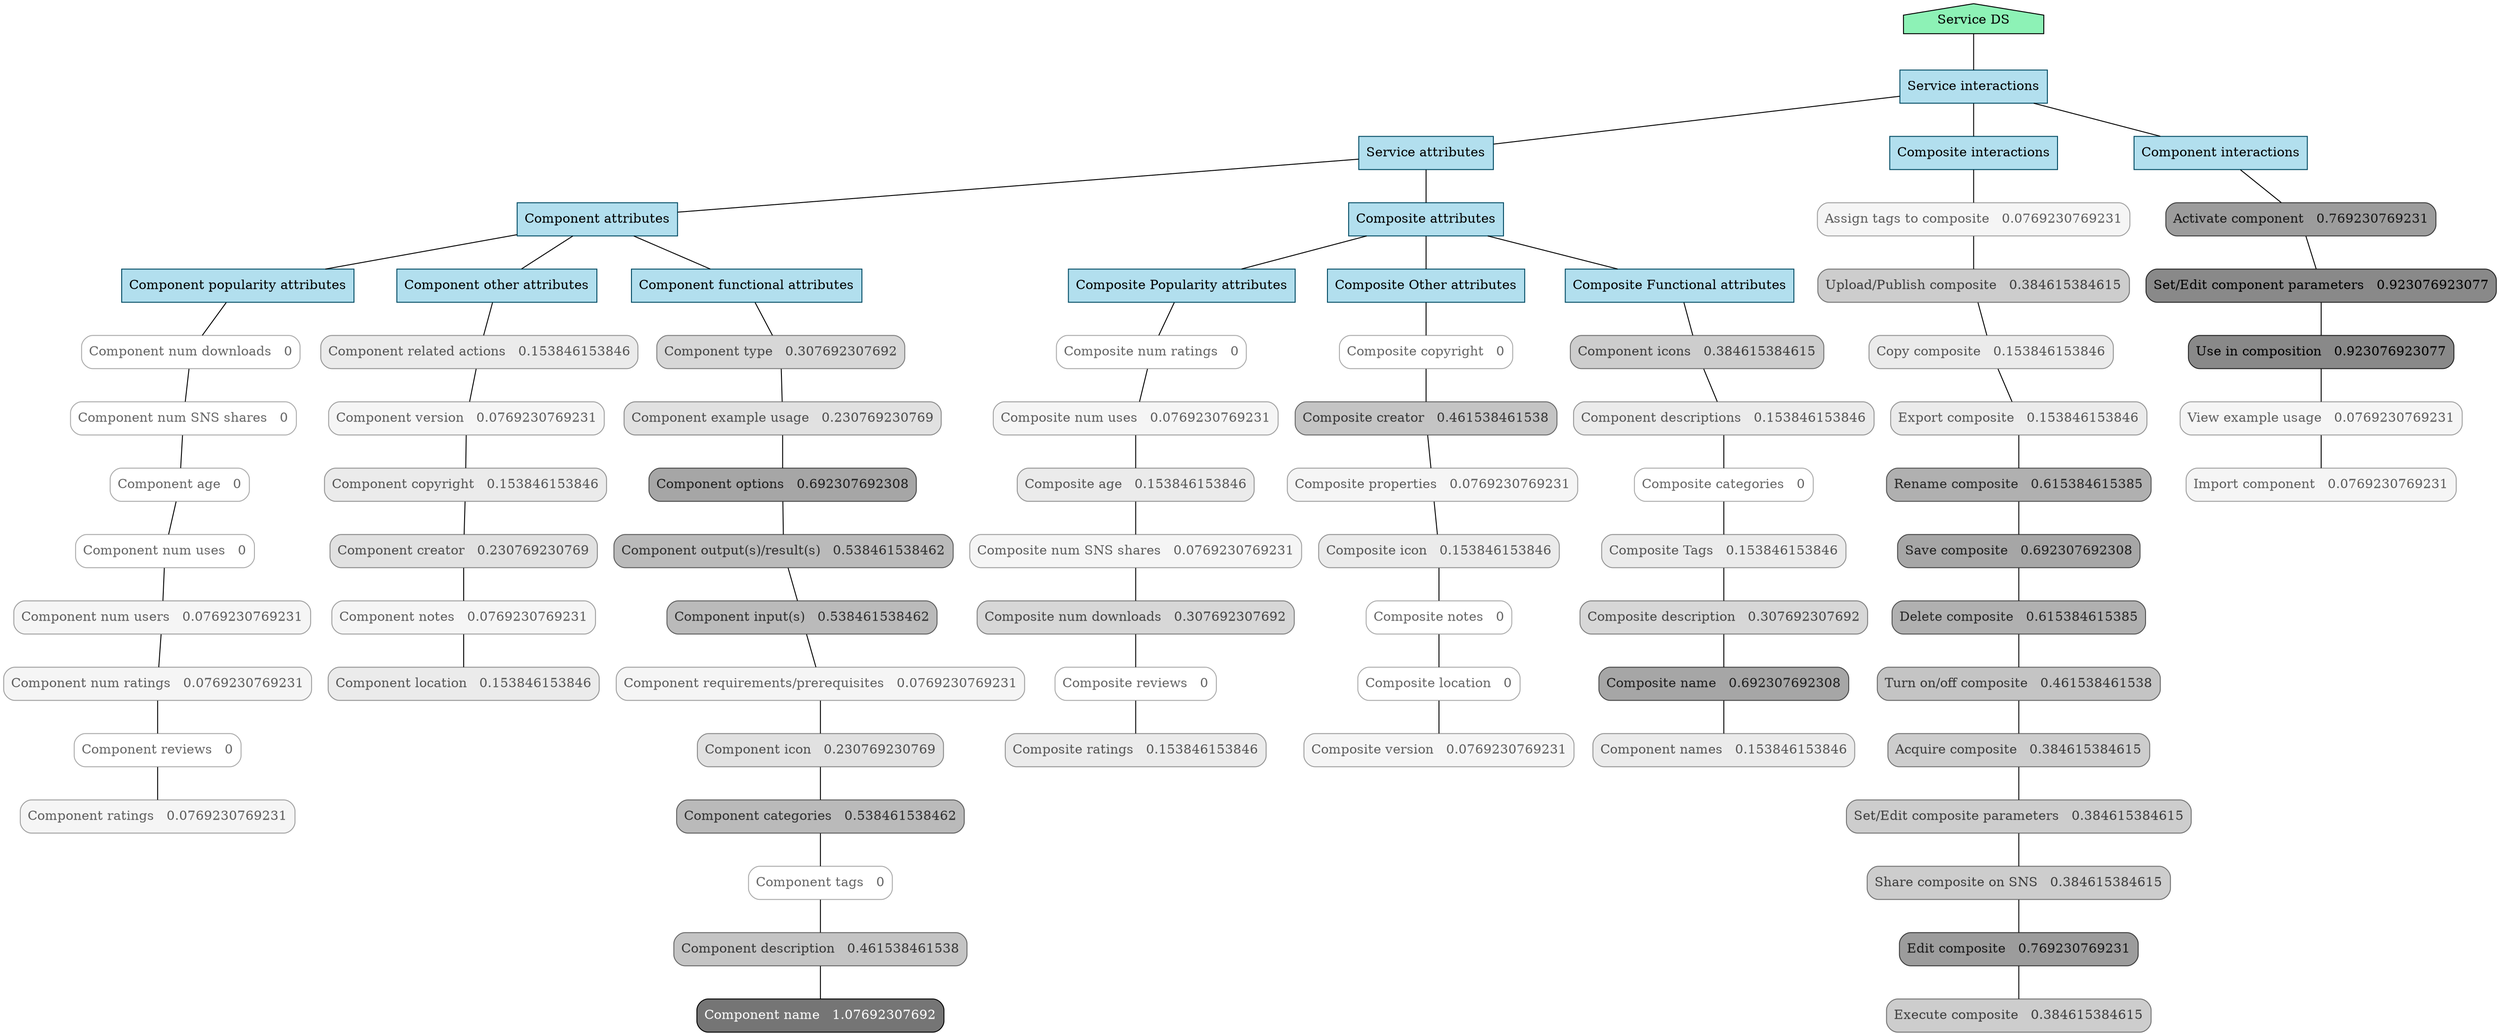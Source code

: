 digraph output {node [color="047b35",fillcolor="#8df2b6",style=filled, shape=house];
"Service DS"

node[shape=box,color="#004a63",fillcolor=lightblue2,style=filled];
"Service interactions","Component attributes","Service attributes","Composite attributes","Composite Popularity attributes","Composite Other attributes","Composite Functional attributes","Composite interactions","Component interactions","Component popularity attributes","Component other attributes","Component functional attributes"

node [color="#444444", style="rounded,filled", shape=rect, fontcolor="000000", fillcolor="#DDDDDD"];




"Service DS"->"Service interactions" [arrowhead=none]
"Service attributes"->"Component attributes" [arrowhead=none]
"Service attributes"->"Composite attributes" [arrowhead=none]
"Composite attributes"->"Composite Popularity attributes" [arrowhead=none]
"Composite attributes"->"Composite Other attributes" [arrowhead=none]
"Composite attributes"->"Composite Functional attributes" [arrowhead=none]
"Service interactions"->"Service attributes" [arrowhead=none]
"Service interactions"->"Composite interactions" [arrowhead=none]
"Service interactions"->"Component interactions" [arrowhead=none]
"Component attributes"->"Component popularity attributes" [arrowhead=none]
"Component attributes"->"Component other attributes" [arrowhead=none]
"Component attributes"->"Component functional attributes" [arrowhead=none]node [color="#7e7e7e", style="rounded,filled", shape=rect, fontcolor="#464646", fillcolor="#d7d7d7"]
"Component functional attributes"->"Component type   0.307692307692" [arrowhead=none]node [color="#898989", style="rounded,filled", shape=rect, fontcolor="#4e4e4e", fillcolor="#e1e1e1"]
"Component type   0.307692307692"->"Component example usage   0.230769230769" [arrowhead=none]node [color="#464646", style="rounded,filled", shape=rect, fontcolor="#1f1f1f", fillcolor="#a6a6a6"]
"Component example usage   0.230769230769"->"Component options   0.692307692308" [arrowhead=none]node [color="#5c5c5c", style="rounded,filled", shape=rect, fontcolor="#2f2f2f", fillcolor="#bababa"]
"Component options   0.692307692308"->"Component output(s)/result(s)   0.538461538462" [arrowhead=none]node [color="#5c5c5c", style="rounded,filled", shape=rect, fontcolor="#2f2f2f", fillcolor="#bababa"]
"Component output(s)/result(s)   0.538461538462"->"Component input(s)   0.538461538462" [arrowhead=none]node [color="#9f9f9f", style="rounded,filled", shape=rect, fontcolor="#5e5e5e", fillcolor="#f5f5f5"]
"Component input(s)   0.538461538462"->"Component requirements/prerequisites   0.0769230769231" [arrowhead=none]node [color="#898989", style="rounded,filled", shape=rect, fontcolor="#4e4e4e", fillcolor="#e1e1e1"]
"Component requirements/prerequisites   0.0769230769231"->"Component icon   0.230769230769" [arrowhead=none]node [color="#5c5c5c", style="rounded,filled", shape=rect, fontcolor="#2f2f2f", fillcolor="#bababa"]
"Component icon   0.230769230769"->"Component categories   0.538461538462" [arrowhead=none]node [color="#aaaaaa", style="rounded,filled", shape=rect, fontcolor="#666666", fillcolor="#ffffff"]
"Component categories   0.538461538462"->"Component tags   0" [arrowhead=none]node [color="#676767", style="rounded,filled", shape=rect, fontcolor="#363636", fillcolor="#c4c4c4"]
"Component tags   0"->"Component description   0.461538461538" [arrowhead=none]node [color="#eee", style="rounded,filled", shape=rect, fontcolor="#fffffff9fffffff9fffffff9", fillcolor="#757575"]
"Component description   0.461538461538"->"Component name   1.07692307692" [arrowhead=none] [arrowhead=none]node [color="#aaaaaa", style="rounded,filled", shape=rect, fontcolor="#666666", fillcolor="#ffffff"]
"Composite Popularity attributes"->"Composite num ratings   0" [arrowhead=none]node [color="#9f9f9f", style="rounded,filled", shape=rect, fontcolor="#5e5e5e", fillcolor="#f5f5f5"]
"Composite num ratings   0"->"Composite num uses   0.0769230769231" [arrowhead=none]node [color="#949494", style="rounded,filled", shape=rect, fontcolor="#565656", fillcolor="#ebebeb"]
"Composite num uses   0.0769230769231"->"Composite age   0.153846153846" [arrowhead=none]node [color="#9f9f9f", style="rounded,filled", shape=rect, fontcolor="#5e5e5e", fillcolor="#f5f5f5"]
"Composite age   0.153846153846"->"Composite num SNS shares   0.0769230769231" [arrowhead=none]node [color="#7e7e7e", style="rounded,filled", shape=rect, fontcolor="#464646", fillcolor="#d7d7d7"]
"Composite num SNS shares   0.0769230769231"->"Composite num downloads   0.307692307692" [arrowhead=none]node [color="#aaaaaa", style="rounded,filled", shape=rect, fontcolor="#666666", fillcolor="#ffffff"]
"Composite num downloads   0.307692307692"->"Composite reviews   0" [arrowhead=none]node [color="#949494", style="rounded,filled", shape=rect, fontcolor="#565656", fillcolor="#ebebeb"]
"Composite reviews   0"->"Composite ratings   0.153846153846" [arrowhead=none] [arrowhead=none]node [color="#aaaaaa", style="rounded,filled", shape=rect, fontcolor="#666666", fillcolor="#ffffff"]
"Component popularity attributes"->"Component num downloads   0" [arrowhead=none]node [color="#aaaaaa", style="rounded,filled", shape=rect, fontcolor="#666666", fillcolor="#ffffff"]
"Component num downloads   0"->"Component num SNS shares   0" [arrowhead=none]node [color="#aaaaaa", style="rounded,filled", shape=rect, fontcolor="#666666", fillcolor="#ffffff"]
"Component num SNS shares   0"->"Component age   0" [arrowhead=none]node [color="#aaaaaa", style="rounded,filled", shape=rect, fontcolor="#666666", fillcolor="#ffffff"]
"Component age   0"->"Component num uses   0" [arrowhead=none]node [color="#9f9f9f", style="rounded,filled", shape=rect, fontcolor="#5e5e5e", fillcolor="#f5f5f5"]
"Component num uses   0"->"Component num users   0.0769230769231" [arrowhead=none]node [color="#9f9f9f", style="rounded,filled", shape=rect, fontcolor="#5e5e5e", fillcolor="#f5f5f5"]
"Component num users   0.0769230769231"->"Component num ratings   0.0769230769231" [arrowhead=none]node [color="#aaaaaa", style="rounded,filled", shape=rect, fontcolor="#666666", fillcolor="#ffffff"]
"Component num ratings   0.0769230769231"->"Component reviews   0" [arrowhead=none]node [color="#9f9f9f", style="rounded,filled", shape=rect, fontcolor="#5e5e5e", fillcolor="#f5f5f5"]
"Component reviews   0"->"Component ratings   0.0769230769231" [arrowhead=none] [arrowhead=none]node [color="#9f9f9f", style="rounded,filled", shape=rect, fontcolor="#5e5e5e", fillcolor="#f5f5f5"]
"Composite interactions"->"Assign tags to composite   0.0769230769231" [arrowhead=none]node [color="#727272", style="rounded,filled", shape=rect, fontcolor="#3e3e3e", fillcolor="#cdcdcd"]
"Assign tags to composite   0.0769230769231"->"Upload/Publish composite   0.384615384615" [arrowhead=none]node [color="#949494", style="rounded,filled", shape=rect, fontcolor="#565656", fillcolor="#ebebeb"]
"Upload/Publish composite   0.384615384615"->"Copy composite   0.153846153846" [arrowhead=none]node [color="#949494", style="rounded,filled", shape=rect, fontcolor="#565656", fillcolor="#ebebeb"]
"Copy composite   0.153846153846"->"Export composite   0.153846153846" [arrowhead=none]node [color="#515151", style="rounded,filled", shape=rect, fontcolor="#272727", fillcolor="#b0b0b0"]
"Export composite   0.153846153846"->"Rename composite   0.615384615385" [arrowhead=none]node [color="#464646", style="rounded,filled", shape=rect, fontcolor="#1f1f1f", fillcolor="#a6a6a6"]
"Rename composite   0.615384615385"->"Save composite   0.692307692308" [arrowhead=none]node [color="#515151", style="rounded,filled", shape=rect, fontcolor="#272727", fillcolor="#b0b0b0"]
"Save composite   0.692307692308"->"Delete composite   0.615384615385" [arrowhead=none]node [color="#676767", style="rounded,filled", shape=rect, fontcolor="#363636", fillcolor="#c4c4c4"]
"Delete composite   0.615384615385"->"Turn on/off composite   0.461538461538" [arrowhead=none]node [color="#727272", style="rounded,filled", shape=rect, fontcolor="#3e3e3e", fillcolor="#cdcdcd"]
"Turn on/off composite   0.461538461538"->"Acquire composite   0.384615384615" [arrowhead=none]node [color="#727272", style="rounded,filled", shape=rect, fontcolor="#3e3e3e", fillcolor="#cdcdcd"]
"Acquire composite   0.384615384615"->"Set/Edit composite parameters   0.384615384615" [arrowhead=none]node [color="#727272", style="rounded,filled", shape=rect, fontcolor="#3e3e3e", fillcolor="#cdcdcd"]
"Set/Edit composite parameters   0.384615384615"->"Share composite on SNS   0.384615384615" [arrowhead=none]node [color="#3b3b3b", style="rounded,filled", shape=rect, fontcolor="#171717", fillcolor="#9c9c9c"]
"Share composite on SNS   0.384615384615"->"Edit composite   0.769230769231" [arrowhead=none]node [color="#727272", style="rounded,filled", shape=rect, fontcolor="#3e3e3e", fillcolor="#cdcdcd"]
"Edit composite   0.769230769231"->"Execute composite   0.384615384615" [arrowhead=none] [arrowhead=none]node [color="#949494", style="rounded,filled", shape=rect, fontcolor="#565656", fillcolor="#ebebeb"]
"Component other attributes"->"Component related actions   0.153846153846" [arrowhead=none]node [color="#9f9f9f", style="rounded,filled", shape=rect, fontcolor="#5e5e5e", fillcolor="#f5f5f5"]
"Component related actions   0.153846153846"->"Component version   0.0769230769231" [arrowhead=none]node [color="#949494", style="rounded,filled", shape=rect, fontcolor="#565656", fillcolor="#ebebeb"]
"Component version   0.0769230769231"->"Component copyright   0.153846153846" [arrowhead=none]node [color="#898989", style="rounded,filled", shape=rect, fontcolor="#4e4e4e", fillcolor="#e1e1e1"]
"Component copyright   0.153846153846"->"Component creator   0.230769230769" [arrowhead=none]node [color="#9f9f9f", style="rounded,filled", shape=rect, fontcolor="#5e5e5e", fillcolor="#f5f5f5"]
"Component creator   0.230769230769"->"Component notes   0.0769230769231" [arrowhead=none]node [color="#949494", style="rounded,filled", shape=rect, fontcolor="#565656", fillcolor="#ebebeb"]
"Component notes   0.0769230769231"->"Component location   0.153846153846" [arrowhead=none] [arrowhead=none]node [color="#aaaaaa", style="rounded,filled", shape=rect, fontcolor="#666666", fillcolor="#ffffff"]
"Composite Other attributes"->"Composite copyright   0" [arrowhead=none]node [color="#676767", style="rounded,filled", shape=rect, fontcolor="#363636", fillcolor="#c4c4c4"]
"Composite copyright   0"->"Composite creator   0.461538461538" [arrowhead=none]node [color="#9f9f9f", style="rounded,filled", shape=rect, fontcolor="#5e5e5e", fillcolor="#f5f5f5"]
"Composite creator   0.461538461538"->"Composite properties   0.0769230769231" [arrowhead=none]node [color="#949494", style="rounded,filled", shape=rect, fontcolor="#565656", fillcolor="#ebebeb"]
"Composite properties   0.0769230769231"->"Composite icon   0.153846153846" [arrowhead=none]node [color="#aaaaaa", style="rounded,filled", shape=rect, fontcolor="#666666", fillcolor="#ffffff"]
"Composite icon   0.153846153846"->"Composite notes   0" [arrowhead=none]node [color="#aaaaaa", style="rounded,filled", shape=rect, fontcolor="#666666", fillcolor="#ffffff"]
"Composite notes   0"->"Composite location   0" [arrowhead=none]node [color="#9f9f9f", style="rounded,filled", shape=rect, fontcolor="#5e5e5e", fillcolor="#f5f5f5"]
"Composite location   0"->"Composite version   0.0769230769231" [arrowhead=none] [arrowhead=none]node [color="#727272", style="rounded,filled", shape=rect, fontcolor="#3e3e3e", fillcolor="#cdcdcd"]
"Composite Functional attributes"->"Component icons   0.384615384615" [arrowhead=none]node [color="#949494", style="rounded,filled", shape=rect, fontcolor="#565656", fillcolor="#ebebeb"]
"Component icons   0.384615384615"->"Component descriptions   0.153846153846" [arrowhead=none]node [color="#aaaaaa", style="rounded,filled", shape=rect, fontcolor="#666666", fillcolor="#ffffff"]
"Component descriptions   0.153846153846"->"Composite categories   0" [arrowhead=none]node [color="#949494", style="rounded,filled", shape=rect, fontcolor="#565656", fillcolor="#ebebeb"]
"Composite categories   0"->"Composite Tags   0.153846153846" [arrowhead=none]node [color="#7e7e7e", style="rounded,filled", shape=rect, fontcolor="#464646", fillcolor="#d7d7d7"]
"Composite Tags   0.153846153846"->"Composite description   0.307692307692" [arrowhead=none]node [color="#464646", style="rounded,filled", shape=rect, fontcolor="#1f1f1f", fillcolor="#a6a6a6"]
"Composite description   0.307692307692"->"Composite name   0.692307692308" [arrowhead=none]node [color="#949494", style="rounded,filled", shape=rect, fontcolor="#565656", fillcolor="#ebebeb"]
"Composite name   0.692307692308"->"Component names   0.153846153846" [arrowhead=none] [arrowhead=none]node [color="#3b3b3b", style="rounded,filled", shape=rect, fontcolor="#171717", fillcolor="#9c9c9c"]
"Component interactions"->"Activate component   0.769230769231" [arrowhead=none]node [color="#242424", style="rounded,filled", shape=rect, fontcolor="#777", fillcolor="#898989"]
"Activate component   0.769230769231"->"Set/Edit component parameters   0.923076923077" [arrowhead=none]node [color="#242424", style="rounded,filled", shape=rect, fontcolor="#777", fillcolor="#898989"]
"Set/Edit component parameters   0.923076923077"->"Use in composition   0.923076923077" [arrowhead=none]node [color="#9f9f9f", style="rounded,filled", shape=rect, fontcolor="#5e5e5e", fillcolor="#f5f5f5"]
"Use in composition   0.923076923077"->"View example usage   0.0769230769231" [arrowhead=none]node [color="#9f9f9f", style="rounded,filled", shape=rect, fontcolor="#5e5e5e", fillcolor="#f5f5f5"]
"View example usage   0.0769230769231"->"Import component   0.0769230769231" [arrowhead=none] [arrowhead=none]}